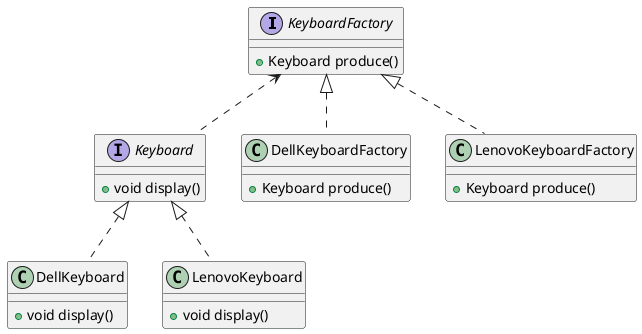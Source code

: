 @startuml

KeyboardFactory <.. Keyboard

interface Keyboard {
  +void display()
}

class DellKeyboard implements Keyboard {
  +void display()
}

class LenovoKeyboard implements Keyboard {
  +void display()
}

interface KeyboardFactory {
  +Keyboard produce()
}

class DellKeyboardFactory implements KeyboardFactory {
  +Keyboard produce()
}

class LenovoKeyboardFactory implements KeyboardFactory {
  +Keyboard produce()
}
@enduml
